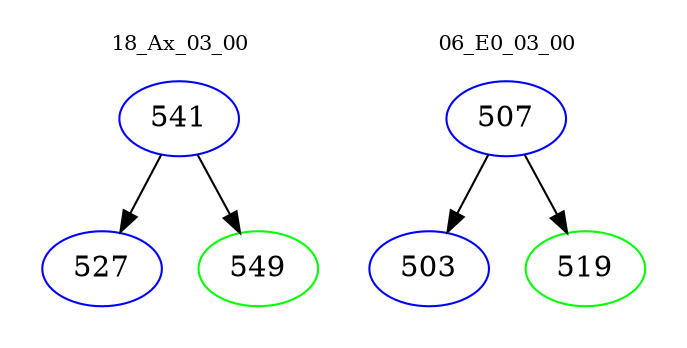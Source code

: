 digraph{
subgraph cluster_0 {
color = white
label = "18_Ax_03_00";
fontsize=10;
T0_541 [label="541", color="blue"]
T0_541 -> T0_527 [color="black"]
T0_527 [label="527", color="blue"]
T0_541 -> T0_549 [color="black"]
T0_549 [label="549", color="green"]
}
subgraph cluster_1 {
color = white
label = "06_E0_03_00";
fontsize=10;
T1_507 [label="507", color="blue"]
T1_507 -> T1_503 [color="black"]
T1_503 [label="503", color="blue"]
T1_507 -> T1_519 [color="black"]
T1_519 [label="519", color="green"]
}
}
